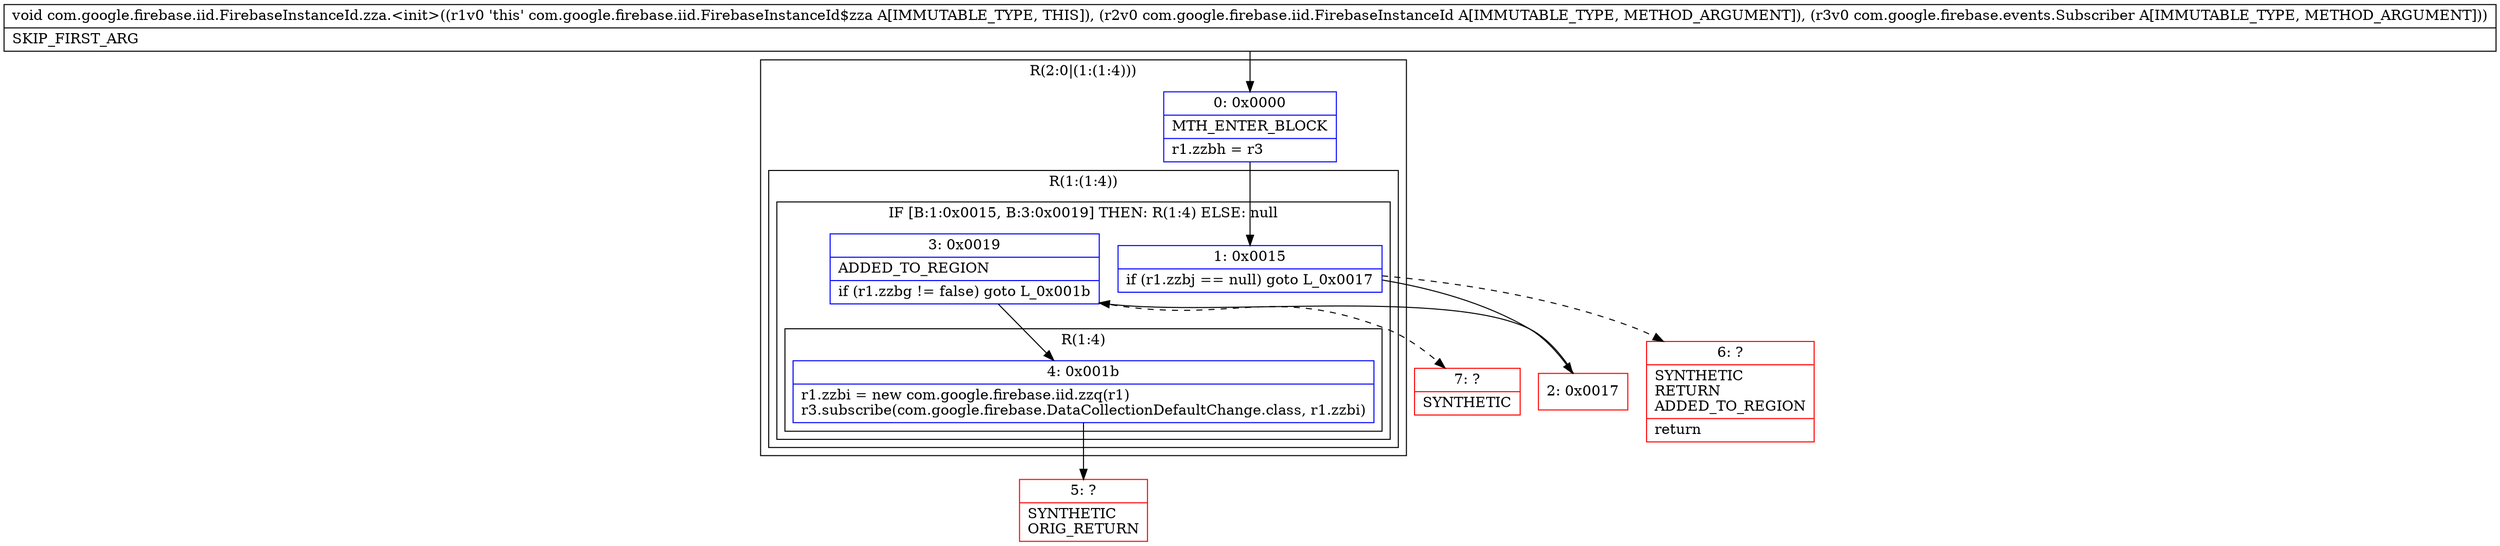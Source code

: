 digraph "CFG forcom.google.firebase.iid.FirebaseInstanceId.zza.\<init\>(Lcom\/google\/firebase\/iid\/FirebaseInstanceId;Lcom\/google\/firebase\/events\/Subscriber;)V" {
subgraph cluster_Region_278992194 {
label = "R(2:0|(1:(1:4)))";
node [shape=record,color=blue];
Node_0 [shape=record,label="{0\:\ 0x0000|MTH_ENTER_BLOCK\l|r1.zzbh = r3\l}"];
subgraph cluster_Region_1466815391 {
label = "R(1:(1:4))";
node [shape=record,color=blue];
subgraph cluster_IfRegion_589830795 {
label = "IF [B:1:0x0015, B:3:0x0019] THEN: R(1:4) ELSE: null";
node [shape=record,color=blue];
Node_1 [shape=record,label="{1\:\ 0x0015|if (r1.zzbj == null) goto L_0x0017\l}"];
Node_3 [shape=record,label="{3\:\ 0x0019|ADDED_TO_REGION\l|if (r1.zzbg != false) goto L_0x001b\l}"];
subgraph cluster_Region_1563079649 {
label = "R(1:4)";
node [shape=record,color=blue];
Node_4 [shape=record,label="{4\:\ 0x001b|r1.zzbi = new com.google.firebase.iid.zzq(r1)\lr3.subscribe(com.google.firebase.DataCollectionDefaultChange.class, r1.zzbi)\l}"];
}
}
}
}
Node_2 [shape=record,color=red,label="{2\:\ 0x0017}"];
Node_5 [shape=record,color=red,label="{5\:\ ?|SYNTHETIC\lORIG_RETURN\l}"];
Node_6 [shape=record,color=red,label="{6\:\ ?|SYNTHETIC\lRETURN\lADDED_TO_REGION\l|return\l}"];
Node_7 [shape=record,color=red,label="{7\:\ ?|SYNTHETIC\l}"];
MethodNode[shape=record,label="{void com.google.firebase.iid.FirebaseInstanceId.zza.\<init\>((r1v0 'this' com.google.firebase.iid.FirebaseInstanceId$zza A[IMMUTABLE_TYPE, THIS]), (r2v0 com.google.firebase.iid.FirebaseInstanceId A[IMMUTABLE_TYPE, METHOD_ARGUMENT]), (r3v0 com.google.firebase.events.Subscriber A[IMMUTABLE_TYPE, METHOD_ARGUMENT]))  | SKIP_FIRST_ARG\l}"];
MethodNode -> Node_0;
Node_0 -> Node_1;
Node_1 -> Node_2;
Node_1 -> Node_6[style=dashed];
Node_3 -> Node_4;
Node_3 -> Node_7[style=dashed];
Node_4 -> Node_5;
Node_2 -> Node_3;
}

